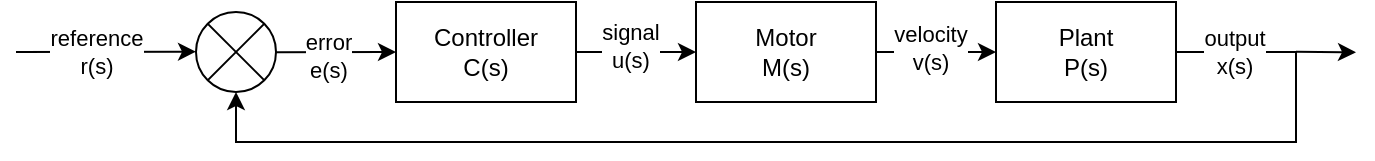 <mxfile version="26.2.14">
  <diagram name="Page-1" id="W1D7-TkC_mnnHBchoVUA">
    <mxGraphModel dx="906" dy="616" grid="1" gridSize="10" guides="1" tooltips="1" connect="1" arrows="1" fold="1" page="1" pageScale="1" pageWidth="850" pageHeight="1100" math="0" shadow="0">
      <root>
        <mxCell id="0" />
        <mxCell id="1" parent="0" />
        <mxCell id="45OGVPWpuCqW02UFijE5-1" value="&lt;div&gt;Controller&lt;/div&gt;&lt;div&gt;C(s)&lt;/div&gt;" style="rounded=0;whiteSpace=wrap;html=1;" vertex="1" parent="1">
          <mxGeometry x="240" y="240" width="90" height="50" as="geometry" />
        </mxCell>
        <mxCell id="45OGVPWpuCqW02UFijE5-9" style="edgeStyle=orthogonalEdgeStyle;rounded=0;orthogonalLoop=1;jettySize=auto;html=1;exitX=1;exitY=0.5;exitDx=0;exitDy=0;entryX=0;entryY=0.5;entryDx=0;entryDy=0;" edge="1" parent="1" source="45OGVPWpuCqW02UFijE5-6" target="45OGVPWpuCqW02UFijE5-7">
          <mxGeometry relative="1" as="geometry" />
        </mxCell>
        <mxCell id="45OGVPWpuCqW02UFijE5-10" value="&lt;div&gt;velocity&lt;/div&gt;&lt;div&gt;v(s)&lt;/div&gt;" style="edgeLabel;html=1;align=center;verticalAlign=middle;resizable=0;points=[];" vertex="1" connectable="0" parent="45OGVPWpuCqW02UFijE5-9">
          <mxGeometry x="-0.097" y="2" relative="1" as="geometry">
            <mxPoint as="offset" />
          </mxGeometry>
        </mxCell>
        <mxCell id="45OGVPWpuCqW02UFijE5-26" style="edgeStyle=orthogonalEdgeStyle;rounded=0;orthogonalLoop=1;jettySize=auto;html=1;entryX=0.5;entryY=1;entryDx=0;entryDy=0;exitX=1;exitY=0.5;exitDx=0;exitDy=0;" edge="1" parent="1" source="45OGVPWpuCqW02UFijE5-7" target="45OGVPWpuCqW02UFijE5-19">
          <mxGeometry relative="1" as="geometry">
            <mxPoint x="160" y="275" as="targetPoint" />
            <mxPoint x="690" y="260" as="sourcePoint" />
            <Array as="points">
              <mxPoint x="690" y="265" />
              <mxPoint x="690" y="310" />
              <mxPoint x="160" y="310" />
            </Array>
          </mxGeometry>
        </mxCell>
        <mxCell id="45OGVPWpuCqW02UFijE5-32" value="&lt;div&gt;output&lt;/div&gt;&lt;div&gt;x(s)&lt;/div&gt;" style="edgeLabel;html=1;align=center;verticalAlign=middle;resizable=0;points=[];" vertex="1" connectable="0" parent="45OGVPWpuCqW02UFijE5-26">
          <mxGeometry x="-0.859" y="-2" relative="1" as="geometry">
            <mxPoint x="-18" y="-2" as="offset" />
          </mxGeometry>
        </mxCell>
        <mxCell id="45OGVPWpuCqW02UFijE5-7" value="&lt;div&gt;Plant&lt;/div&gt;&lt;div&gt;P(s)&lt;/div&gt;" style="rounded=0;whiteSpace=wrap;html=1;" vertex="1" parent="1">
          <mxGeometry x="540" y="240" width="90" height="50" as="geometry" />
        </mxCell>
        <mxCell id="45OGVPWpuCqW02UFijE5-20" style="edgeStyle=none;rounded=0;orthogonalLoop=1;jettySize=auto;html=1;entryX=0;entryY=0.5;entryDx=0;entryDy=0;" edge="1" parent="1" source="45OGVPWpuCqW02UFijE5-19" target="45OGVPWpuCqW02UFijE5-1">
          <mxGeometry relative="1" as="geometry" />
        </mxCell>
        <mxCell id="45OGVPWpuCqW02UFijE5-21" value="&lt;div&gt;error&lt;/div&gt;&lt;div&gt;e(s)&lt;/div&gt;" style="edgeLabel;html=1;align=center;verticalAlign=middle;resizable=0;points=[];" vertex="1" connectable="0" parent="45OGVPWpuCqW02UFijE5-20">
          <mxGeometry x="-0.128" y="-2" relative="1" as="geometry">
            <mxPoint as="offset" />
          </mxGeometry>
        </mxCell>
        <mxCell id="45OGVPWpuCqW02UFijE5-19" value="" style="shape=sumEllipse;perimeter=ellipsePerimeter;whiteSpace=wrap;html=1;backgroundOutline=1;" vertex="1" parent="1">
          <mxGeometry x="140" y="245" width="40" height="40" as="geometry" />
        </mxCell>
        <mxCell id="45OGVPWpuCqW02UFijE5-33" style="edgeStyle=none;rounded=0;orthogonalLoop=1;jettySize=auto;html=1;" edge="1" parent="1">
          <mxGeometry relative="1" as="geometry">
            <mxPoint x="140" y="264.849" as="targetPoint" />
            <mxPoint x="50" y="265" as="sourcePoint" />
          </mxGeometry>
        </mxCell>
        <mxCell id="45OGVPWpuCqW02UFijE5-34" value="&lt;div&gt;reference&lt;/div&gt;&lt;div&gt;r(s)&lt;/div&gt;" style="edgeLabel;html=1;align=center;verticalAlign=middle;resizable=0;points=[];" vertex="1" connectable="0" parent="45OGVPWpuCqW02UFijE5-33">
          <mxGeometry x="0.041" relative="1" as="geometry">
            <mxPoint x="-7" as="offset" />
          </mxGeometry>
        </mxCell>
        <mxCell id="45OGVPWpuCqW02UFijE5-36" value="" style="edgeStyle=none;orthogonalLoop=1;jettySize=auto;html=1;rounded=0;" edge="1" parent="1">
          <mxGeometry width="100" relative="1" as="geometry">
            <mxPoint x="690" y="264.83" as="sourcePoint" />
            <mxPoint x="720" y="265.15" as="targetPoint" />
            <Array as="points" />
          </mxGeometry>
        </mxCell>
        <mxCell id="45OGVPWpuCqW02UFijE5-37" value="" style="edgeStyle=orthogonalEdgeStyle;rounded=0;orthogonalLoop=1;jettySize=auto;html=1;" edge="1" parent="1" source="45OGVPWpuCqW02UFijE5-1" target="45OGVPWpuCqW02UFijE5-6">
          <mxGeometry relative="1" as="geometry">
            <mxPoint x="430" y="265" as="targetPoint" />
            <mxPoint x="320" y="265" as="sourcePoint" />
          </mxGeometry>
        </mxCell>
        <mxCell id="45OGVPWpuCqW02UFijE5-38" value="&lt;div&gt;signal&lt;/div&gt;&lt;div&gt;u(s)&lt;/div&gt;" style="edgeLabel;html=1;align=center;verticalAlign=middle;resizable=0;points=[];" vertex="1" connectable="0" parent="45OGVPWpuCqW02UFijE5-37">
          <mxGeometry x="-0.092" y="3" relative="1" as="geometry">
            <mxPoint as="offset" />
          </mxGeometry>
        </mxCell>
        <mxCell id="45OGVPWpuCqW02UFijE5-6" value="&lt;div&gt;Motor&lt;/div&gt;&lt;div&gt;M(s)&lt;/div&gt;" style="rounded=0;whiteSpace=wrap;html=1;" vertex="1" parent="1">
          <mxGeometry x="390" y="240" width="90" height="50" as="geometry" />
        </mxCell>
      </root>
    </mxGraphModel>
  </diagram>
</mxfile>
